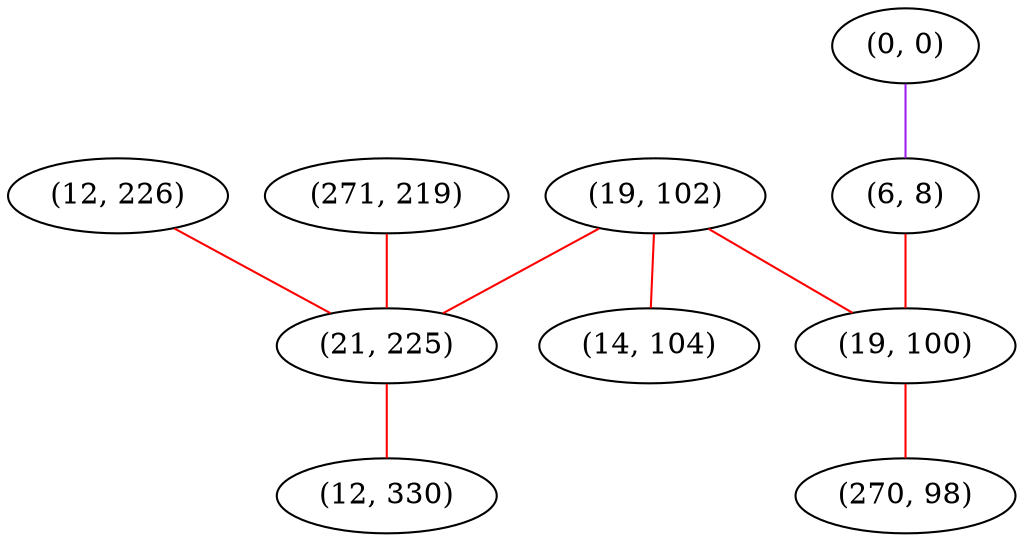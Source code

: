 graph "" {
"(12, 226)";
"(0, 0)";
"(6, 8)";
"(19, 102)";
"(271, 219)";
"(21, 225)";
"(19, 100)";
"(12, 330)";
"(270, 98)";
"(14, 104)";
"(12, 226)" -- "(21, 225)"  [color=red, key=0, weight=1];
"(0, 0)" -- "(6, 8)"  [color=purple, key=0, weight=4];
"(6, 8)" -- "(19, 100)"  [color=red, key=0, weight=1];
"(19, 102)" -- "(21, 225)"  [color=red, key=0, weight=1];
"(19, 102)" -- "(19, 100)"  [color=red, key=0, weight=1];
"(19, 102)" -- "(14, 104)"  [color=red, key=0, weight=1];
"(271, 219)" -- "(21, 225)"  [color=red, key=0, weight=1];
"(21, 225)" -- "(12, 330)"  [color=red, key=0, weight=1];
"(19, 100)" -- "(270, 98)"  [color=red, key=0, weight=1];
}
